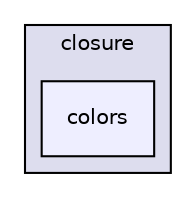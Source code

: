 digraph "libs/angular/angular-material-fileinput-master/bower_components/angular-material/modules/closure/colors" {
  compound=true
  node [ fontsize="10", fontname="Helvetica"];
  edge [ labelfontsize="10", labelfontname="Helvetica"];
  subgraph clusterdir_9508a65cdb91278c0406c0d6c7b30c42 {
    graph [ bgcolor="#ddddee", pencolor="black", label="closure" fontname="Helvetica", fontsize="10", URL="dir_9508a65cdb91278c0406c0d6c7b30c42.html"]
  dir_e8a4aefa9da8f0264302e72d0ece42df [shape=box, label="colors", style="filled", fillcolor="#eeeeff", pencolor="black", URL="dir_e8a4aefa9da8f0264302e72d0ece42df.html"];
  }
}
